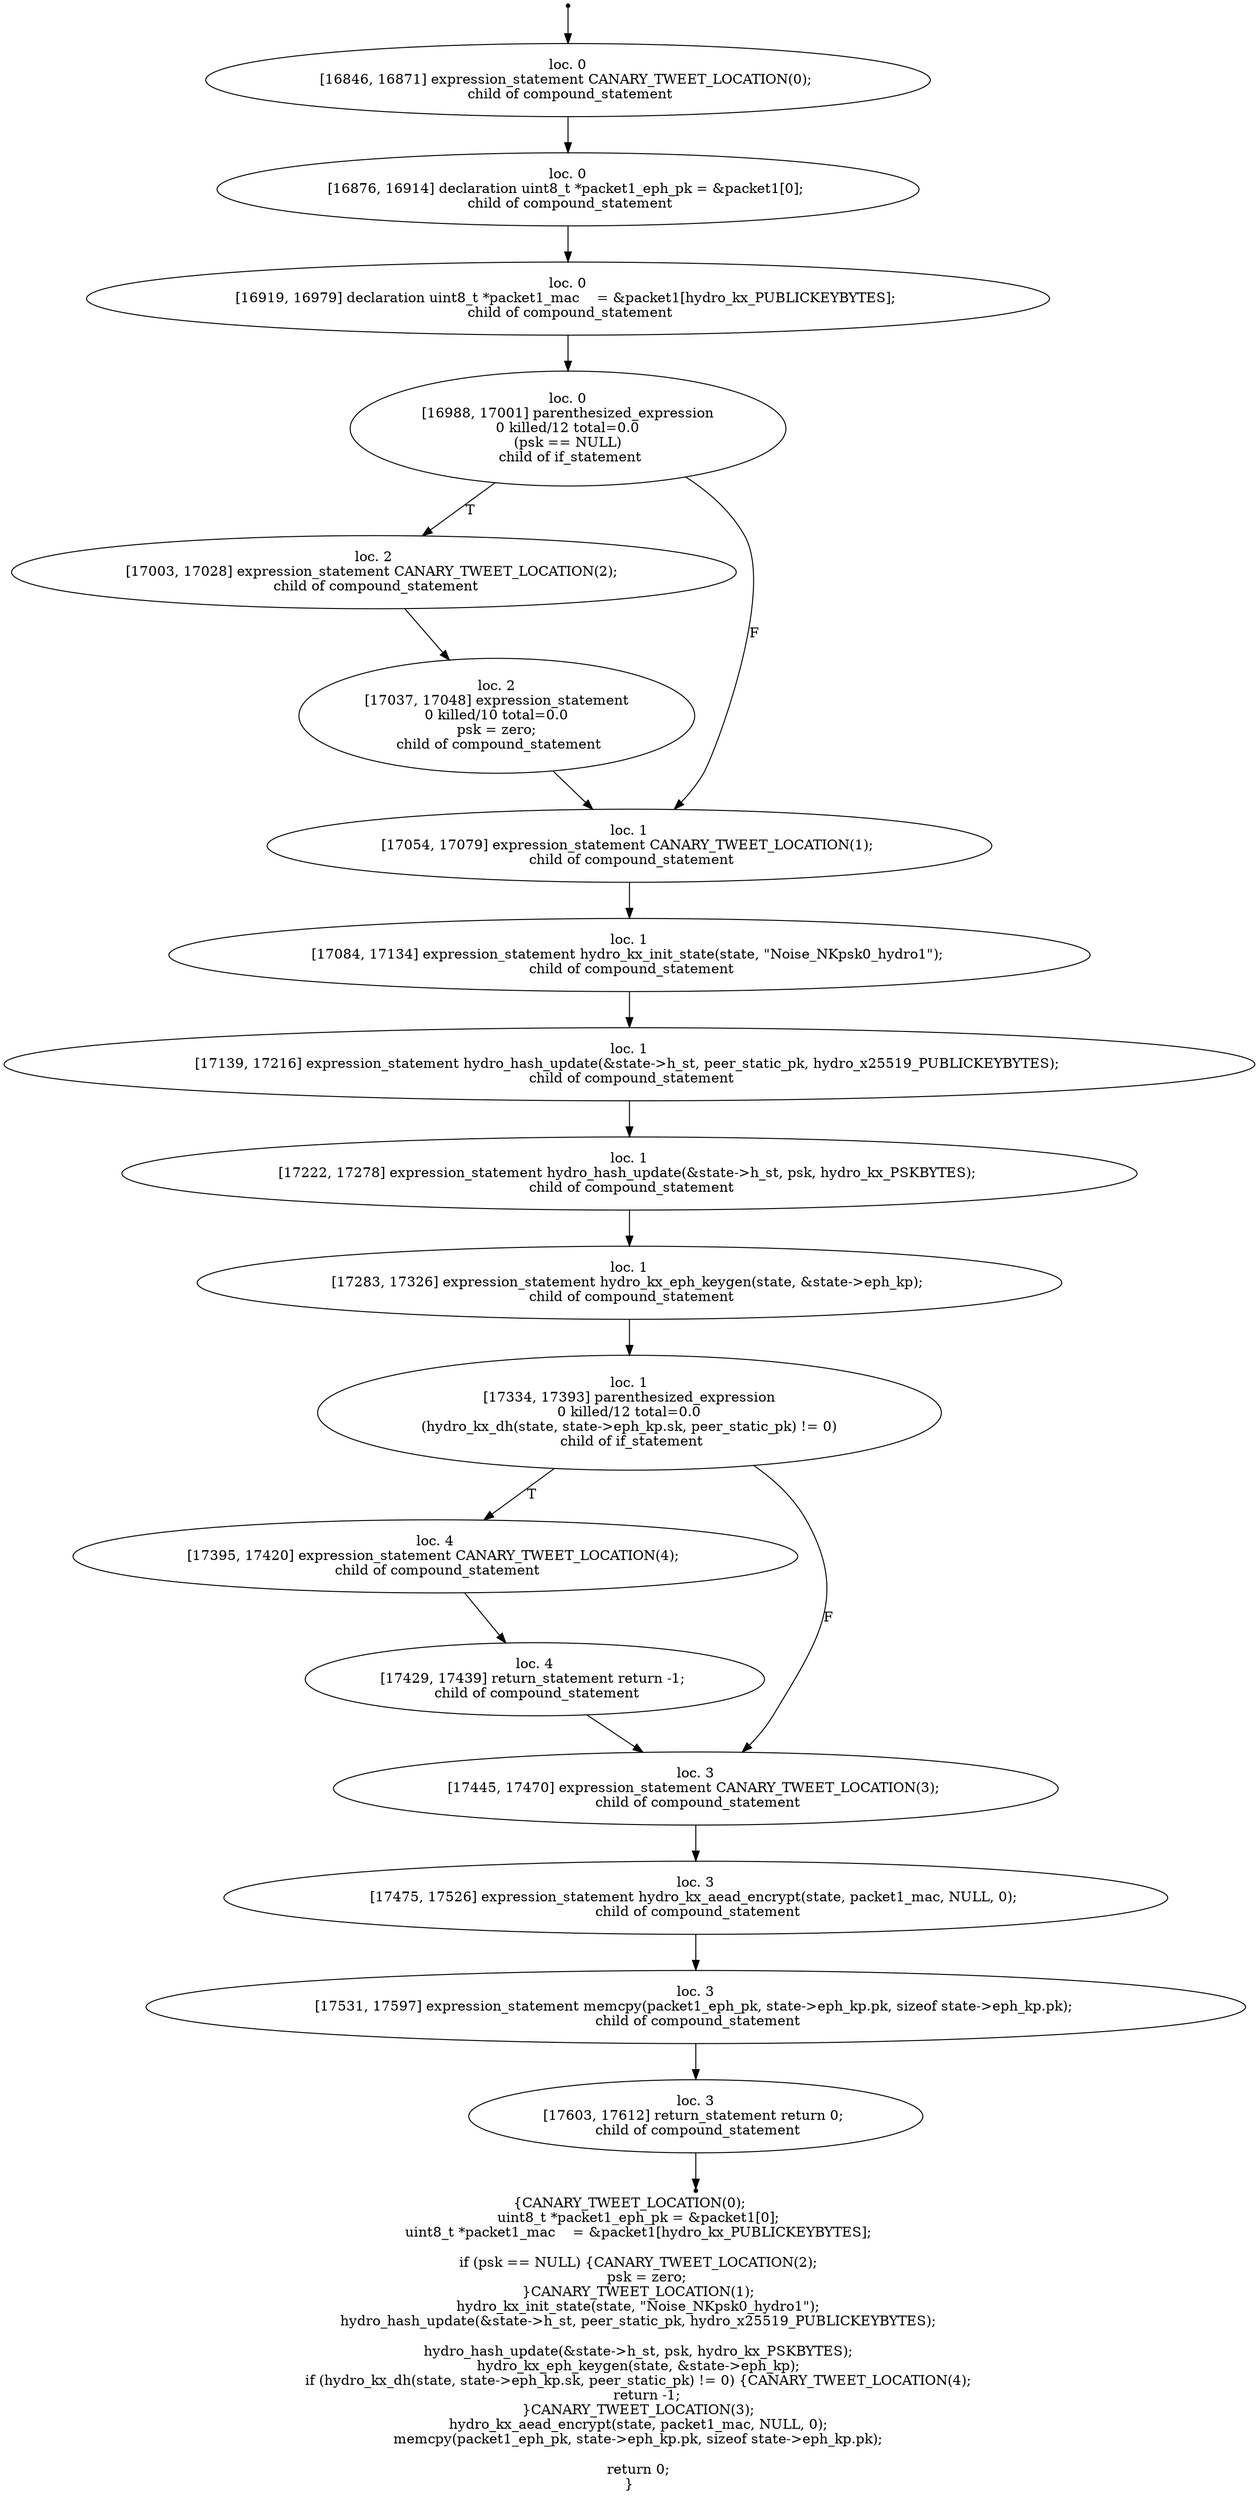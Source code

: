 digraph hydro_kx_nk_1_21 {
	initial [shape=point]
	initial -> "loc. 0
[16846, 16871] expression_statement CANARY_TWEET_LOCATION(0); 
 child of compound_statement"
	final [shape=point]
	"loc. 3
[17603, 17612] return_statement return 0; 
 child of compound_statement" -> final
	"loc. 0
[16846, 16871] expression_statement CANARY_TWEET_LOCATION(0); 
 child of compound_statement"
	"loc. 0
[16846, 16871] expression_statement CANARY_TWEET_LOCATION(0); 
 child of compound_statement" -> "loc. 0
[16876, 16914] declaration uint8_t *packet1_eph_pk = &packet1[0]; 
 child of compound_statement"
	"loc. 0
[16876, 16914] declaration uint8_t *packet1_eph_pk = &packet1[0]; 
 child of compound_statement"
	"loc. 0
[16876, 16914] declaration uint8_t *packet1_eph_pk = &packet1[0]; 
 child of compound_statement" -> "loc. 0
[16919, 16979] declaration uint8_t *packet1_mac    = &packet1[hydro_kx_PUBLICKEYBYTES]; 
 child of compound_statement"
	"loc. 0
[16919, 16979] declaration uint8_t *packet1_mac    = &packet1[hydro_kx_PUBLICKEYBYTES]; 
 child of compound_statement"
	"loc. 0
[16919, 16979] declaration uint8_t *packet1_mac    = &packet1[hydro_kx_PUBLICKEYBYTES]; 
 child of compound_statement" -> "loc. 0
[16988, 17001] parenthesized_expression
0 killed/12 total=0.0
 (psk == NULL) 
 child of if_statement"
	"loc. 0
[16988, 17001] parenthesized_expression
0 killed/12 total=0.0
 (psk == NULL) 
 child of if_statement"
	"loc. 0
[16988, 17001] parenthesized_expression
0 killed/12 total=0.0
 (psk == NULL) 
 child of if_statement" -> "loc. 2
[17003, 17028] expression_statement CANARY_TWEET_LOCATION(2); 
 child of compound_statement" [label=T]
	"loc. 0
[16988, 17001] parenthesized_expression
0 killed/12 total=0.0
 (psk == NULL) 
 child of if_statement" -> "loc. 1
[17054, 17079] expression_statement CANARY_TWEET_LOCATION(1); 
 child of compound_statement" [label=F]
	"loc. 2
[17003, 17028] expression_statement CANARY_TWEET_LOCATION(2); 
 child of compound_statement"
	"loc. 2
[17003, 17028] expression_statement CANARY_TWEET_LOCATION(2); 
 child of compound_statement" -> "loc. 2
[17037, 17048] expression_statement
0 killed/10 total=0.0
 psk = zero; 
 child of compound_statement"
	"loc. 1
[17054, 17079] expression_statement CANARY_TWEET_LOCATION(1); 
 child of compound_statement"
	"loc. 1
[17054, 17079] expression_statement CANARY_TWEET_LOCATION(1); 
 child of compound_statement" -> "loc. 1
[17084, 17134] expression_statement hydro_kx_init_state(state, \"Noise_NKpsk0_hydro1\"); 
 child of compound_statement"
	"loc. 2
[17037, 17048] expression_statement
0 killed/10 total=0.0
 psk = zero; 
 child of compound_statement"
	"loc. 2
[17037, 17048] expression_statement
0 killed/10 total=0.0
 psk = zero; 
 child of compound_statement" -> "loc. 1
[17054, 17079] expression_statement CANARY_TWEET_LOCATION(1); 
 child of compound_statement"
	"loc. 1
[17084, 17134] expression_statement hydro_kx_init_state(state, \"Noise_NKpsk0_hydro1\"); 
 child of compound_statement"
	"loc. 1
[17084, 17134] expression_statement hydro_kx_init_state(state, \"Noise_NKpsk0_hydro1\"); 
 child of compound_statement" -> "loc. 1
[17139, 17216] expression_statement hydro_hash_update(&state->h_st, peer_static_pk, hydro_x25519_PUBLICKEYBYTES); 
 child of compound_statement"
	"loc. 1
[17139, 17216] expression_statement hydro_hash_update(&state->h_st, peer_static_pk, hydro_x25519_PUBLICKEYBYTES); 
 child of compound_statement"
	"loc. 1
[17139, 17216] expression_statement hydro_hash_update(&state->h_st, peer_static_pk, hydro_x25519_PUBLICKEYBYTES); 
 child of compound_statement" -> "loc. 1
[17222, 17278] expression_statement hydro_hash_update(&state->h_st, psk, hydro_kx_PSKBYTES); 
 child of compound_statement"
	"loc. 1
[17222, 17278] expression_statement hydro_hash_update(&state->h_st, psk, hydro_kx_PSKBYTES); 
 child of compound_statement"
	"loc. 1
[17222, 17278] expression_statement hydro_hash_update(&state->h_st, psk, hydro_kx_PSKBYTES); 
 child of compound_statement" -> "loc. 1
[17283, 17326] expression_statement hydro_kx_eph_keygen(state, &state->eph_kp); 
 child of compound_statement"
	"loc. 1
[17283, 17326] expression_statement hydro_kx_eph_keygen(state, &state->eph_kp); 
 child of compound_statement"
	"loc. 1
[17283, 17326] expression_statement hydro_kx_eph_keygen(state, &state->eph_kp); 
 child of compound_statement" -> "loc. 1
[17334, 17393] parenthesized_expression
0 killed/12 total=0.0
 (hydro_kx_dh(state, state->eph_kp.sk, peer_static_pk) != 0) 
 child of if_statement"
	"loc. 1
[17334, 17393] parenthesized_expression
0 killed/12 total=0.0
 (hydro_kx_dh(state, state->eph_kp.sk, peer_static_pk) != 0) 
 child of if_statement"
	"loc. 1
[17334, 17393] parenthesized_expression
0 killed/12 total=0.0
 (hydro_kx_dh(state, state->eph_kp.sk, peer_static_pk) != 0) 
 child of if_statement" -> "loc. 4
[17395, 17420] expression_statement CANARY_TWEET_LOCATION(4); 
 child of compound_statement" [label=T]
	"loc. 1
[17334, 17393] parenthesized_expression
0 killed/12 total=0.0
 (hydro_kx_dh(state, state->eph_kp.sk, peer_static_pk) != 0) 
 child of if_statement" -> "loc. 3
[17445, 17470] expression_statement CANARY_TWEET_LOCATION(3); 
 child of compound_statement" [label=F]
	"loc. 4
[17395, 17420] expression_statement CANARY_TWEET_LOCATION(4); 
 child of compound_statement"
	"loc. 4
[17395, 17420] expression_statement CANARY_TWEET_LOCATION(4); 
 child of compound_statement" -> "loc. 4
[17429, 17439] return_statement return -1; 
 child of compound_statement"
	"loc. 3
[17445, 17470] expression_statement CANARY_TWEET_LOCATION(3); 
 child of compound_statement"
	"loc. 3
[17445, 17470] expression_statement CANARY_TWEET_LOCATION(3); 
 child of compound_statement" -> "loc. 3
[17475, 17526] expression_statement hydro_kx_aead_encrypt(state, packet1_mac, NULL, 0); 
 child of compound_statement"
	"loc. 4
[17429, 17439] return_statement return -1; 
 child of compound_statement"
	"loc. 4
[17429, 17439] return_statement return -1; 
 child of compound_statement" -> "loc. 3
[17445, 17470] expression_statement CANARY_TWEET_LOCATION(3); 
 child of compound_statement"
	"loc. 3
[17475, 17526] expression_statement hydro_kx_aead_encrypt(state, packet1_mac, NULL, 0); 
 child of compound_statement"
	"loc. 3
[17475, 17526] expression_statement hydro_kx_aead_encrypt(state, packet1_mac, NULL, 0); 
 child of compound_statement" -> "loc. 3
[17531, 17597] expression_statement memcpy(packet1_eph_pk, state->eph_kp.pk, sizeof state->eph_kp.pk); 
 child of compound_statement"
	"loc. 3
[17531, 17597] expression_statement memcpy(packet1_eph_pk, state->eph_kp.pk, sizeof state->eph_kp.pk); 
 child of compound_statement"
	"loc. 3
[17531, 17597] expression_statement memcpy(packet1_eph_pk, state->eph_kp.pk, sizeof state->eph_kp.pk); 
 child of compound_statement" -> "loc. 3
[17603, 17612] return_statement return 0; 
 child of compound_statement"
	"loc. 3
[17603, 17612] return_statement return 0; 
 child of compound_statement"
	label="{CANARY_TWEET_LOCATION(0);
    uint8_t *packet1_eph_pk = &packet1[0];
    uint8_t *packet1_mac    = &packet1[hydro_kx_PUBLICKEYBYTES];

    if (psk == NULL) {CANARY_TWEET_LOCATION(2);
        psk = zero;
    }CANARY_TWEET_LOCATION(1);
    hydro_kx_init_state(state, \"Noise_NKpsk0_hydro1\");
    hydro_hash_update(&state->h_st, peer_static_pk, hydro_x25519_PUBLICKEYBYTES);

    hydro_hash_update(&state->h_st, psk, hydro_kx_PSKBYTES);
    hydro_kx_eph_keygen(state, &state->eph_kp);
    if (hydro_kx_dh(state, state->eph_kp.sk, peer_static_pk) != 0) {CANARY_TWEET_LOCATION(4);
        return -1;
    }CANARY_TWEET_LOCATION(3);
    hydro_kx_aead_encrypt(state, packet1_mac, NULL, 0);
    memcpy(packet1_eph_pk, state->eph_kp.pk, sizeof state->eph_kp.pk);

    return 0;
}"
}
